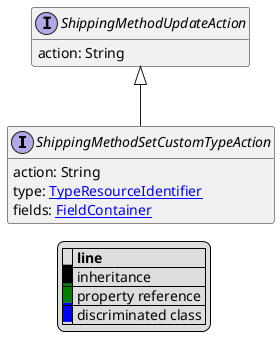 @startuml

hide empty fields
hide empty methods
legend
|= |= line |
|<back:black>   </back>| inheritance |
|<back:green>   </back>| property reference |
|<back:blue>   </back>| discriminated class |
endlegend
interface ShippingMethodSetCustomTypeAction [[ShippingMethodSetCustomTypeAction.svg]] extends ShippingMethodUpdateAction {
    action: String
    type: [[TypeResourceIdentifier.svg TypeResourceIdentifier]]
    fields: [[FieldContainer.svg FieldContainer]]
}
interface ShippingMethodUpdateAction [[ShippingMethodUpdateAction.svg]]  {
    action: String
}





@enduml
